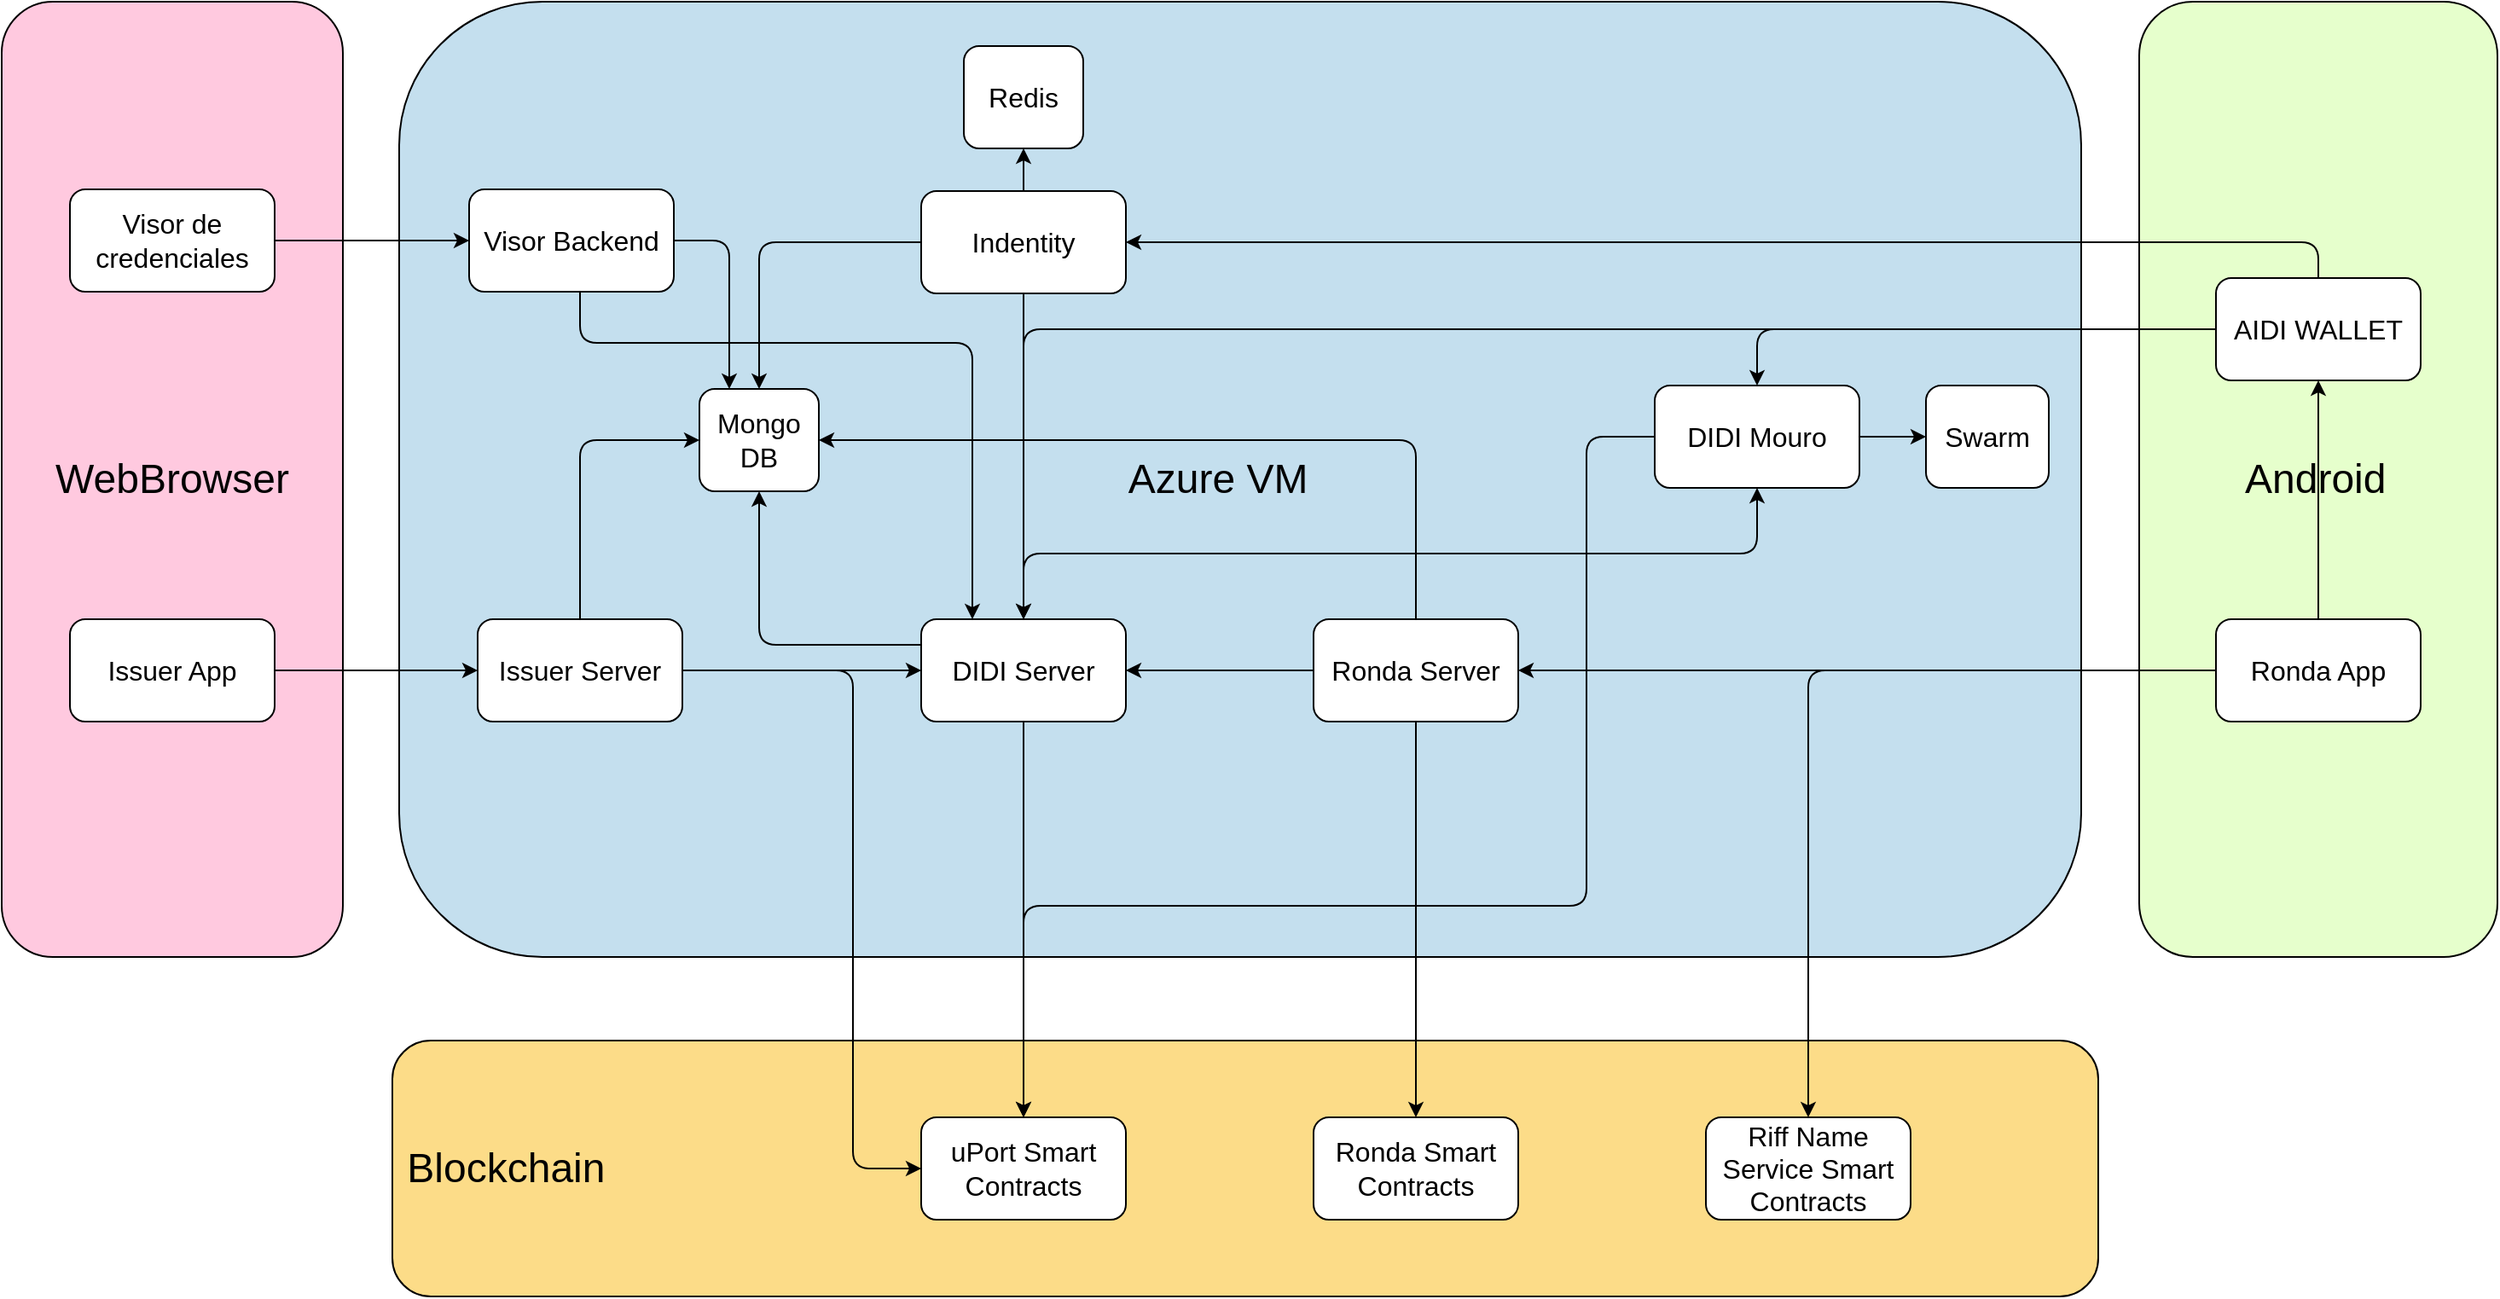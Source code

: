 <mxfile version="16.6.6" type="google"><diagram id="dtrlQfEo7Re8BKtd5huP" name="Page-1"><mxGraphModel dx="2656" dy="913" grid="1" gridSize="10" guides="1" tooltips="1" connect="1" arrows="1" fold="1" page="1" pageScale="1" pageWidth="850" pageHeight="1100" math="0" shadow="0"><root><mxCell id="0"/><mxCell id="1" parent="0"/><mxCell id="499bvNMW647drSxa9n2_-14" value="&lt;div align=&quot;left&quot;&gt;&lt;font style=&quot;font-size: 24px&quot;&gt;&amp;nbsp;Blockchain&lt;/font&gt;&lt;br style=&quot;font-size: 16px&quot;&gt;&lt;/div&gt;" style="rounded=1;whiteSpace=wrap;html=1;align=left;fillColor=#fcdc88;fontSize=16;" parent="1" vertex="1"><mxGeometry x="-490" y="779" width="1000" height="150" as="geometry"/></mxCell><mxCell id="499bvNMW647drSxa9n2_-9" value="&lt;font style=&quot;font-size: 24px&quot;&gt;&amp;nbsp; &amp;nbsp; &amp;nbsp; &amp;nbsp; &amp;nbsp;&lt;font style=&quot;font-size: 24px&quot;&gt;Android&lt;/font&gt;&lt;/font&gt;" style="rounded=1;whiteSpace=wrap;html=1;align=left;fillColor=#E6FFCC;fontSize=16;" parent="1" vertex="1"><mxGeometry x="534" y="170" width="210" height="560" as="geometry"/></mxCell><mxCell id="499bvNMW647drSxa9n2_-8" value="&lt;div align=&quot;left&quot;&gt;&lt;font style=&quot;font-size: 24px&quot;&gt;&amp;nbsp; &amp;nbsp; &amp;nbsp; &amp;nbsp; &amp;nbsp; &amp;nbsp; &amp;nbsp; &amp;nbsp; &amp;nbsp; &amp;nbsp; &amp;nbsp; &amp;nbsp; &amp;nbsp; &amp;nbsp; &amp;nbsp; &amp;nbsp; &amp;nbsp; &amp;nbsp; &amp;nbsp; &amp;nbsp; &amp;nbsp; &amp;nbsp; &amp;nbsp; &amp;nbsp; &amp;nbsp; &amp;nbsp; &amp;nbsp; &amp;nbsp; &amp;nbsp; &amp;nbsp; &amp;nbsp; &amp;nbsp; Azure VM&lt;/font&gt;&lt;/div&gt;" style="rounded=1;whiteSpace=wrap;html=1;align=left;fillColor=#c4dfee;fontSize=16;" parent="1" vertex="1"><mxGeometry x="-486" y="170" width="986" height="560" as="geometry"/></mxCell><mxCell id="499bvNMW647drSxa9n2_-1" value="&lt;div align=&quot;center&quot;&gt;&lt;font style=&quot;font-size: 24px&quot;&gt;WebBrowser&lt;/font&gt;&lt;/div&gt;" style="rounded=1;whiteSpace=wrap;html=1;align=center;fillColor=#ffc9df;fontSize=16;" parent="1" vertex="1"><mxGeometry x="-719" y="170" width="200" height="560" as="geometry"/></mxCell><mxCell id="499bvNMW647drSxa9n2_-7" style="edgeStyle=orthogonalEdgeStyle;rounded=1;orthogonalLoop=1;jettySize=auto;html=1;exitX=0;exitY=0.5;exitDx=0;exitDy=0;fontSize=16;" parent="1" source="pQ4msn2wMwPhiERc1cPr-1" target="pQ4msn2wMwPhiERc1cPr-3" edge="1"><mxGeometry relative="1" as="geometry"/></mxCell><mxCell id="oyd0c7TXdpIOtIJw2drH-21" style="edgeStyle=orthogonalEdgeStyle;rounded=1;orthogonalLoop=1;jettySize=auto;html=1;fontSize=16;" parent="1" source="pQ4msn2wMwPhiERc1cPr-1" target="pQ4msn2wMwPhiERc1cPr-2" edge="1"><mxGeometry relative="1" as="geometry"/></mxCell><mxCell id="oyd0c7TXdpIOtIJw2drH-22" style="edgeStyle=orthogonalEdgeStyle;rounded=1;orthogonalLoop=1;jettySize=auto;html=1;entryX=1;entryY=0.5;entryDx=0;entryDy=0;exitX=0.5;exitY=0;exitDx=0;exitDy=0;fontSize=16;" parent="1" source="pQ4msn2wMwPhiERc1cPr-1" target="oyd0c7TXdpIOtIJw2drH-4" edge="1"><mxGeometry relative="1" as="geometry"/></mxCell><mxCell id="pQ4msn2wMwPhiERc1cPr-1" value="AIDI WALLET" style="rounded=1;whiteSpace=wrap;html=1;fontSize=16;" parent="1" vertex="1"><mxGeometry x="579" y="332" width="120" height="60" as="geometry"/></mxCell><mxCell id="pQ4msn2wMwPhiERc1cPr-19" style="edgeStyle=orthogonalEdgeStyle;curved=1;rounded=1;orthogonalLoop=1;jettySize=auto;html=1;entryX=0.5;entryY=0;entryDx=0;entryDy=0;fontSize=16;" parent="1" source="pQ4msn2wMwPhiERc1cPr-2" target="pQ4msn2wMwPhiERc1cPr-10" edge="1"><mxGeometry relative="1" as="geometry"/></mxCell><mxCell id="499bvNMW647drSxa9n2_-4" style="edgeStyle=orthogonalEdgeStyle;rounded=1;orthogonalLoop=1;jettySize=auto;html=1;exitX=0.5;exitY=0;exitDx=0;exitDy=0;entryX=0.5;entryY=1;entryDx=0;entryDy=0;fontSize=16;" parent="1" source="pQ4msn2wMwPhiERc1cPr-2" target="pQ4msn2wMwPhiERc1cPr-3" edge="1"><mxGeometry relative="1" as="geometry"/></mxCell><mxCell id="oyd0c7TXdpIOtIJw2drH-12" style="edgeStyle=orthogonalEdgeStyle;orthogonalLoop=1;jettySize=auto;html=1;entryX=0.5;entryY=1;entryDx=0;entryDy=0;rounded=1;exitX=0;exitY=0.25;exitDx=0;exitDy=0;fontSize=16;" parent="1" source="pQ4msn2wMwPhiERc1cPr-2" target="oyd0c7TXdpIOtIJw2drH-1" edge="1"><mxGeometry relative="1" as="geometry"/></mxCell><mxCell id="pQ4msn2wMwPhiERc1cPr-2" value="DIDI Server" style="rounded=1;whiteSpace=wrap;html=1;fontSize=16;" parent="1" vertex="1"><mxGeometry x="-180" y="532" width="120" height="60" as="geometry"/></mxCell><mxCell id="oyd0c7TXdpIOtIJw2drH-6" style="edgeStyle=orthogonalEdgeStyle;curved=1;orthogonalLoop=1;jettySize=auto;html=1;entryX=0;entryY=0.5;entryDx=0;entryDy=0;rounded=1;fontSize=16;" parent="1" source="pQ4msn2wMwPhiERc1cPr-3" target="oyd0c7TXdpIOtIJw2drH-3" edge="1"><mxGeometry relative="1" as="geometry"/></mxCell><mxCell id="oyd0c7TXdpIOtIJw2drH-17" style="edgeStyle=orthogonalEdgeStyle;rounded=1;orthogonalLoop=1;jettySize=auto;html=1;fontSize=16;" parent="1" source="pQ4msn2wMwPhiERc1cPr-3" target="pQ4msn2wMwPhiERc1cPr-10" edge="1"><mxGeometry relative="1" as="geometry"><Array as="points"><mxPoint x="210" y="425"/><mxPoint x="210" y="700"/><mxPoint x="-120" y="700"/></Array></mxGeometry></mxCell><mxCell id="pQ4msn2wMwPhiERc1cPr-3" value="DIDI Mouro" style="rounded=1;whiteSpace=wrap;html=1;fontSize=16;" parent="1" vertex="1"><mxGeometry x="250" y="395" width="120" height="60" as="geometry"/></mxCell><mxCell id="pQ4msn2wMwPhiERc1cPr-12" style="edgeStyle=orthogonalEdgeStyle;rounded=1;orthogonalLoop=1;jettySize=auto;html=1;fontSize=16;" parent="1" source="pQ4msn2wMwPhiERc1cPr-4" target="pQ4msn2wMwPhiERc1cPr-5" edge="1"><mxGeometry relative="1" as="geometry"/></mxCell><mxCell id="pQ4msn2wMwPhiERc1cPr-22" style="edgeStyle=orthogonalEdgeStyle;curved=1;rounded=1;orthogonalLoop=1;jettySize=auto;html=1;fontSize=16;" parent="1" source="pQ4msn2wMwPhiERc1cPr-4" target="pQ4msn2wMwPhiERc1cPr-1" edge="1"><mxGeometry relative="1" as="geometry"/></mxCell><mxCell id="499bvNMW647drSxa9n2_-12" style="edgeStyle=orthogonalEdgeStyle;rounded=1;orthogonalLoop=1;jettySize=auto;html=1;fontSize=16;" parent="1" source="pQ4msn2wMwPhiERc1cPr-4" target="499bvNMW647drSxa9n2_-11" edge="1"><mxGeometry relative="1" as="geometry"/></mxCell><mxCell id="pQ4msn2wMwPhiERc1cPr-4" value="Ronda App" style="rounded=1;whiteSpace=wrap;html=1;fontSize=16;" parent="1" vertex="1"><mxGeometry x="579" y="532" width="120" height="60" as="geometry"/></mxCell><mxCell id="pQ4msn2wMwPhiERc1cPr-15" style="edgeStyle=orthogonalEdgeStyle;rounded=1;orthogonalLoop=1;jettySize=auto;html=1;fontSize=16;" parent="1" source="pQ4msn2wMwPhiERc1cPr-5" target="pQ4msn2wMwPhiERc1cPr-2" edge="1"><mxGeometry relative="1" as="geometry"/></mxCell><mxCell id="pQ4msn2wMwPhiERc1cPr-16" style="edgeStyle=orthogonalEdgeStyle;rounded=1;orthogonalLoop=1;jettySize=auto;html=1;fontSize=16;" parent="1" source="pQ4msn2wMwPhiERc1cPr-5" target="pQ4msn2wMwPhiERc1cPr-6" edge="1"><mxGeometry relative="1" as="geometry"/></mxCell><mxCell id="oyd0c7TXdpIOtIJw2drH-23" style="edgeStyle=orthogonalEdgeStyle;rounded=1;orthogonalLoop=1;jettySize=auto;html=1;entryX=1;entryY=0.5;entryDx=0;entryDy=0;fontSize=16;" parent="1" source="pQ4msn2wMwPhiERc1cPr-5" target="oyd0c7TXdpIOtIJw2drH-1" edge="1"><mxGeometry relative="1" as="geometry"><Array as="points"><mxPoint x="110" y="427"/></Array></mxGeometry></mxCell><mxCell id="pQ4msn2wMwPhiERc1cPr-5" value="Ronda Server" style="rounded=1;whiteSpace=wrap;html=1;fontSize=16;" parent="1" vertex="1"><mxGeometry x="50" y="532" width="120" height="60" as="geometry"/></mxCell><mxCell id="pQ4msn2wMwPhiERc1cPr-6" value="Ronda Smart Contracts" style="rounded=1;whiteSpace=wrap;html=1;fontSize=16;" parent="1" vertex="1"><mxGeometry x="50" y="824" width="120" height="60" as="geometry"/></mxCell><mxCell id="pQ4msn2wMwPhiERc1cPr-13" style="edgeStyle=orthogonalEdgeStyle;rounded=1;orthogonalLoop=1;jettySize=auto;html=1;fontSize=16;" parent="1" source="pQ4msn2wMwPhiERc1cPr-7" target="pQ4msn2wMwPhiERc1cPr-8" edge="1"><mxGeometry relative="1" as="geometry"/></mxCell><mxCell id="pQ4msn2wMwPhiERc1cPr-7" value="Issuer App" style="rounded=1;whiteSpace=wrap;html=1;fontSize=16;" parent="1" vertex="1"><mxGeometry x="-679" y="532" width="120" height="60" as="geometry"/></mxCell><mxCell id="pQ4msn2wMwPhiERc1cPr-17" style="edgeStyle=orthogonalEdgeStyle;rounded=1;orthogonalLoop=1;jettySize=auto;html=1;fontSize=16;" parent="1" source="pQ4msn2wMwPhiERc1cPr-8" target="pQ4msn2wMwPhiERc1cPr-2" edge="1"><mxGeometry relative="1" as="geometry"/></mxCell><mxCell id="oyd0c7TXdpIOtIJw2drH-10" style="edgeStyle=orthogonalEdgeStyle;orthogonalLoop=1;jettySize=auto;html=1;entryX=0;entryY=0.5;entryDx=0;entryDy=0;exitX=0.5;exitY=0;exitDx=0;exitDy=0;rounded=1;fontSize=16;" parent="1" source="pQ4msn2wMwPhiERc1cPr-8" target="oyd0c7TXdpIOtIJw2drH-1" edge="1"><mxGeometry relative="1" as="geometry"/></mxCell><mxCell id="oyd0c7TXdpIOtIJw2drH-15" style="edgeStyle=orthogonalEdgeStyle;orthogonalLoop=1;jettySize=auto;html=1;entryX=0;entryY=0.5;entryDx=0;entryDy=0;rounded=1;fontSize=16;" parent="1" source="pQ4msn2wMwPhiERc1cPr-8" target="pQ4msn2wMwPhiERc1cPr-10" edge="1"><mxGeometry relative="1" as="geometry"><Array as="points"><mxPoint x="-220" y="562"/><mxPoint x="-220" y="854"/></Array></mxGeometry></mxCell><mxCell id="pQ4msn2wMwPhiERc1cPr-8" value="Issuer Server" style="rounded=1;whiteSpace=wrap;html=1;fontSize=16;" parent="1" vertex="1"><mxGeometry x="-440" y="532" width="120" height="60" as="geometry"/></mxCell><mxCell id="pQ4msn2wMwPhiERc1cPr-27" style="edgeStyle=orthogonalEdgeStyle;curved=1;rounded=1;orthogonalLoop=1;jettySize=auto;html=1;entryX=0;entryY=0.5;entryDx=0;entryDy=0;fontSize=16;" parent="1" source="pQ4msn2wMwPhiERc1cPr-9" target="pQ4msn2wMwPhiERc1cPr-26" edge="1"><mxGeometry relative="1" as="geometry"/></mxCell><mxCell id="pQ4msn2wMwPhiERc1cPr-9" value="Visor de credenciales" style="rounded=1;whiteSpace=wrap;html=1;fontSize=16;" parent="1" vertex="1"><mxGeometry x="-679" y="280" width="120" height="60" as="geometry"/></mxCell><mxCell id="pQ4msn2wMwPhiERc1cPr-10" value="uPort Smart Contracts" style="rounded=1;whiteSpace=wrap;html=1;fontSize=16;" parent="1" vertex="1"><mxGeometry x="-180" y="824" width="120" height="60" as="geometry"/></mxCell><mxCell id="pQ4msn2wMwPhiERc1cPr-28" style="edgeStyle=orthogonalEdgeStyle;rounded=1;orthogonalLoop=1;jettySize=auto;html=1;entryX=0.25;entryY=0;entryDx=0;entryDy=0;fontSize=16;" parent="1" source="pQ4msn2wMwPhiERc1cPr-26" target="pQ4msn2wMwPhiERc1cPr-2" edge="1"><mxGeometry relative="1" as="geometry"><Array as="points"><mxPoint x="-380" y="370"/><mxPoint x="-150" y="370"/></Array></mxGeometry></mxCell><mxCell id="oyd0c7TXdpIOtIJw2drH-5" style="edgeStyle=orthogonalEdgeStyle;orthogonalLoop=1;jettySize=auto;html=1;rounded=1;entryX=0.25;entryY=0;entryDx=0;entryDy=0;fontSize=16;" parent="1" source="pQ4msn2wMwPhiERc1cPr-26" target="oyd0c7TXdpIOtIJw2drH-1" edge="1"><mxGeometry relative="1" as="geometry"/></mxCell><mxCell id="pQ4msn2wMwPhiERc1cPr-26" value="Visor Backend" style="rounded=1;whiteSpace=wrap;html=1;fontSize=16;" parent="1" vertex="1"><mxGeometry x="-445" y="280" width="120" height="60" as="geometry"/></mxCell><mxCell id="499bvNMW647drSxa9n2_-11" value="Riff Name Service Smart Contracts" style="rounded=1;whiteSpace=wrap;html=1;fontSize=16;" parent="1" vertex="1"><mxGeometry x="280" y="824" width="120" height="60" as="geometry"/></mxCell><mxCell id="oyd0c7TXdpIOtIJw2drH-1" value="Mongo DB" style="rounded=1;whiteSpace=wrap;html=1;fontSize=16;" parent="1" vertex="1"><mxGeometry x="-310" y="397" width="70" height="60" as="geometry"/></mxCell><mxCell id="oyd0c7TXdpIOtIJw2drH-2" value="Redis" style="rounded=1;whiteSpace=wrap;html=1;fontSize=16;" parent="1" vertex="1"><mxGeometry x="-155" y="196" width="70" height="60" as="geometry"/></mxCell><mxCell id="oyd0c7TXdpIOtIJw2drH-3" value="Swarm" style="rounded=1;whiteSpace=wrap;html=1;fontSize=16;" parent="1" vertex="1"><mxGeometry x="409" y="395" width="72" height="60" as="geometry"/></mxCell><mxCell id="oyd0c7TXdpIOtIJw2drH-7" style="edgeStyle=orthogonalEdgeStyle;orthogonalLoop=1;jettySize=auto;html=1;rounded=1;fontSize=16;" parent="1" source="oyd0c7TXdpIOtIJw2drH-4" target="oyd0c7TXdpIOtIJw2drH-1" edge="1"><mxGeometry relative="1" as="geometry"/></mxCell><mxCell id="oyd0c7TXdpIOtIJw2drH-8" style="edgeStyle=orthogonalEdgeStyle;curved=1;orthogonalLoop=1;jettySize=auto;html=1;entryX=0.5;entryY=1;entryDx=0;entryDy=0;exitX=0.5;exitY=0;exitDx=0;exitDy=0;rounded=1;fontSize=16;" parent="1" source="oyd0c7TXdpIOtIJw2drH-4" target="oyd0c7TXdpIOtIJw2drH-2" edge="1"><mxGeometry relative="1" as="geometry"/></mxCell><mxCell id="oyd0c7TXdpIOtIJw2drH-9" style="edgeStyle=orthogonalEdgeStyle;curved=1;orthogonalLoop=1;jettySize=auto;html=1;entryX=0.5;entryY=0;entryDx=0;entryDy=0;rounded=1;fontSize=16;" parent="1" source="oyd0c7TXdpIOtIJw2drH-4" target="pQ4msn2wMwPhiERc1cPr-2" edge="1"><mxGeometry relative="1" as="geometry"/></mxCell><mxCell id="oyd0c7TXdpIOtIJw2drH-4" value="Indentity" style="rounded=1;whiteSpace=wrap;html=1;fontSize=16;" parent="1" vertex="1"><mxGeometry x="-180" y="281" width="120" height="60" as="geometry"/></mxCell></root></mxGraphModel></diagram></mxfile>